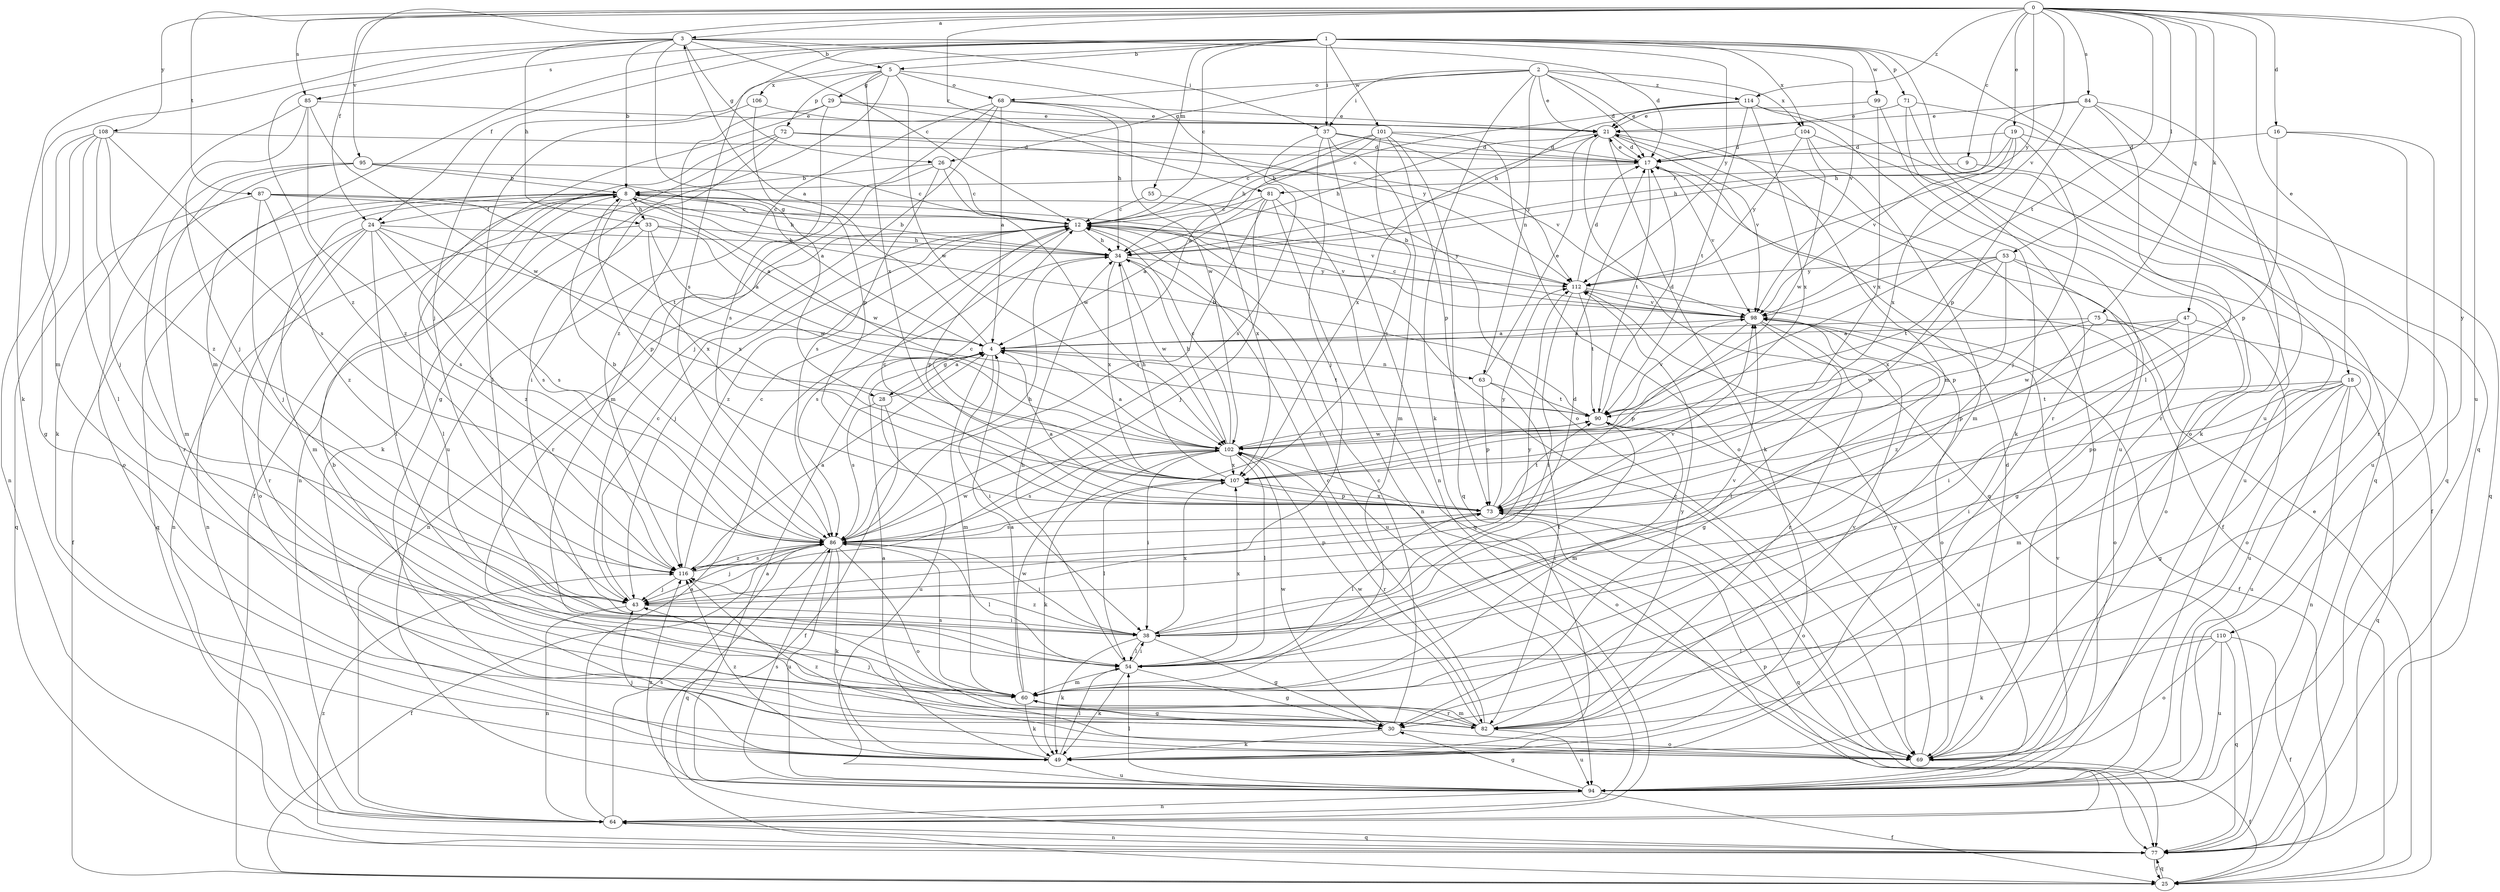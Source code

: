 strict digraph  {
0;
1;
2;
3;
4;
5;
8;
9;
12;
16;
17;
18;
19;
21;
24;
25;
26;
28;
29;
30;
33;
34;
37;
38;
43;
47;
49;
53;
54;
55;
60;
63;
64;
68;
69;
71;
72;
73;
75;
77;
81;
82;
84;
85;
86;
87;
90;
94;
95;
98;
99;
101;
102;
104;
106;
107;
108;
110;
112;
114;
116;
0 -> 3  [label=a];
0 -> 9  [label=c];
0 -> 16  [label=d];
0 -> 18  [label=e];
0 -> 19  [label=e];
0 -> 24  [label=f];
0 -> 47  [label=k];
0 -> 53  [label=l];
0 -> 75  [label=q];
0 -> 81  [label=r];
0 -> 84  [label=s];
0 -> 85  [label=s];
0 -> 87  [label=t];
0 -> 90  [label=t];
0 -> 94  [label=u];
0 -> 95  [label=v];
0 -> 98  [label=v];
0 -> 108  [label=y];
0 -> 110  [label=y];
0 -> 112  [label=y];
0 -> 114  [label=z];
1 -> 5  [label=b];
1 -> 12  [label=c];
1 -> 24  [label=f];
1 -> 37  [label=i];
1 -> 43  [label=j];
1 -> 55  [label=m];
1 -> 60  [label=m];
1 -> 71  [label=p];
1 -> 77  [label=q];
1 -> 85  [label=s];
1 -> 86  [label=s];
1 -> 94  [label=u];
1 -> 98  [label=v];
1 -> 99  [label=w];
1 -> 101  [label=w];
1 -> 104  [label=x];
1 -> 112  [label=y];
2 -> 17  [label=d];
2 -> 21  [label=e];
2 -> 26  [label=g];
2 -> 37  [label=i];
2 -> 49  [label=k];
2 -> 60  [label=m];
2 -> 63  [label=n];
2 -> 68  [label=o];
2 -> 104  [label=x];
2 -> 114  [label=z];
3 -> 5  [label=b];
3 -> 8  [label=b];
3 -> 12  [label=c];
3 -> 17  [label=d];
3 -> 26  [label=g];
3 -> 28  [label=g];
3 -> 33  [label=h];
3 -> 37  [label=i];
3 -> 49  [label=k];
3 -> 60  [label=m];
3 -> 116  [label=z];
4 -> 3  [label=a];
4 -> 28  [label=g];
4 -> 38  [label=i];
4 -> 60  [label=m];
4 -> 63  [label=n];
4 -> 90  [label=t];
5 -> 29  [label=g];
5 -> 30  [label=g];
5 -> 68  [label=o];
5 -> 69  [label=o];
5 -> 72  [label=p];
5 -> 102  [label=w];
5 -> 106  [label=x];
5 -> 107  [label=x];
8 -> 12  [label=c];
8 -> 24  [label=f];
8 -> 25  [label=f];
8 -> 33  [label=h];
8 -> 34  [label=h];
8 -> 54  [label=l];
8 -> 60  [label=m];
8 -> 73  [label=p];
8 -> 77  [label=q];
8 -> 86  [label=s];
8 -> 98  [label=v];
8 -> 102  [label=w];
9 -> 81  [label=r];
9 -> 94  [label=u];
12 -> 34  [label=h];
12 -> 43  [label=j];
12 -> 64  [label=n];
12 -> 73  [label=p];
12 -> 98  [label=v];
12 -> 112  [label=y];
12 -> 116  [label=z];
16 -> 17  [label=d];
16 -> 73  [label=p];
16 -> 82  [label=r];
16 -> 94  [label=u];
17 -> 8  [label=b];
17 -> 21  [label=e];
17 -> 25  [label=f];
17 -> 90  [label=t];
17 -> 98  [label=v];
18 -> 30  [label=g];
18 -> 38  [label=i];
18 -> 60  [label=m];
18 -> 64  [label=n];
18 -> 73  [label=p];
18 -> 77  [label=q];
18 -> 90  [label=t];
18 -> 94  [label=u];
19 -> 17  [label=d];
19 -> 34  [label=h];
19 -> 43  [label=j];
19 -> 77  [label=q];
19 -> 98  [label=v];
19 -> 107  [label=x];
21 -> 17  [label=d];
21 -> 34  [label=h];
21 -> 49  [label=k];
21 -> 69  [label=o];
21 -> 77  [label=q];
21 -> 98  [label=v];
21 -> 107  [label=x];
24 -> 34  [label=h];
24 -> 38  [label=i];
24 -> 64  [label=n];
24 -> 69  [label=o];
24 -> 82  [label=r];
24 -> 86  [label=s];
24 -> 107  [label=x];
24 -> 116  [label=z];
25 -> 21  [label=e];
25 -> 77  [label=q];
26 -> 8  [label=b];
26 -> 12  [label=c];
26 -> 82  [label=r];
26 -> 86  [label=s];
26 -> 102  [label=w];
28 -> 4  [label=a];
28 -> 25  [label=f];
28 -> 86  [label=s];
28 -> 94  [label=u];
29 -> 21  [label=e];
29 -> 25  [label=f];
29 -> 86  [label=s];
29 -> 112  [label=y];
29 -> 116  [label=z];
30 -> 12  [label=c];
30 -> 49  [label=k];
30 -> 69  [label=o];
30 -> 102  [label=w];
33 -> 4  [label=a];
33 -> 34  [label=h];
33 -> 64  [label=n];
33 -> 86  [label=s];
33 -> 102  [label=w];
33 -> 107  [label=x];
34 -> 8  [label=b];
34 -> 86  [label=s];
34 -> 94  [label=u];
34 -> 102  [label=w];
34 -> 107  [label=x];
34 -> 112  [label=y];
37 -> 17  [label=d];
37 -> 43  [label=j];
37 -> 60  [label=m];
37 -> 64  [label=n];
37 -> 86  [label=s];
37 -> 112  [label=y];
38 -> 17  [label=d];
38 -> 30  [label=g];
38 -> 49  [label=k];
38 -> 54  [label=l];
38 -> 90  [label=t];
38 -> 98  [label=v];
38 -> 107  [label=x];
38 -> 116  [label=z];
43 -> 12  [label=c];
43 -> 38  [label=i];
43 -> 64  [label=n];
43 -> 112  [label=y];
47 -> 4  [label=a];
47 -> 38  [label=i];
47 -> 69  [label=o];
47 -> 73  [label=p];
47 -> 102  [label=w];
49 -> 4  [label=a];
49 -> 43  [label=j];
49 -> 54  [label=l];
49 -> 94  [label=u];
49 -> 116  [label=z];
53 -> 30  [label=g];
53 -> 69  [label=o];
53 -> 73  [label=p];
53 -> 90  [label=t];
53 -> 98  [label=v];
53 -> 107  [label=x];
53 -> 112  [label=y];
54 -> 30  [label=g];
54 -> 34  [label=h];
54 -> 38  [label=i];
54 -> 49  [label=k];
54 -> 60  [label=m];
54 -> 107  [label=x];
55 -> 12  [label=c];
55 -> 107  [label=x];
60 -> 4  [label=a];
60 -> 30  [label=g];
60 -> 49  [label=k];
60 -> 82  [label=r];
60 -> 86  [label=s];
60 -> 102  [label=w];
63 -> 21  [label=e];
63 -> 73  [label=p];
63 -> 82  [label=r];
63 -> 90  [label=t];
64 -> 4  [label=a];
64 -> 73  [label=p];
64 -> 77  [label=q];
64 -> 86  [label=s];
68 -> 4  [label=a];
68 -> 21  [label=e];
68 -> 34  [label=h];
68 -> 43  [label=j];
68 -> 60  [label=m];
68 -> 94  [label=u];
68 -> 102  [label=w];
69 -> 12  [label=c];
69 -> 17  [label=d];
69 -> 25  [label=f];
69 -> 112  [label=y];
69 -> 116  [label=z];
71 -> 21  [label=e];
71 -> 69  [label=o];
71 -> 77  [label=q];
71 -> 82  [label=r];
72 -> 17  [label=d];
72 -> 38  [label=i];
72 -> 49  [label=k];
72 -> 64  [label=n];
72 -> 98  [label=v];
73 -> 4  [label=a];
73 -> 12  [label=c];
73 -> 54  [label=l];
73 -> 69  [label=o];
73 -> 77  [label=q];
73 -> 86  [label=s];
73 -> 90  [label=t];
73 -> 107  [label=x];
73 -> 112  [label=y];
75 -> 4  [label=a];
75 -> 69  [label=o];
75 -> 94  [label=u];
75 -> 102  [label=w];
75 -> 116  [label=z];
77 -> 25  [label=f];
77 -> 64  [label=n];
77 -> 116  [label=z];
81 -> 4  [label=a];
81 -> 12  [label=c];
81 -> 43  [label=j];
81 -> 64  [label=n];
81 -> 77  [label=q];
81 -> 86  [label=s];
82 -> 8  [label=b];
82 -> 12  [label=c];
82 -> 43  [label=j];
82 -> 60  [label=m];
82 -> 94  [label=u];
82 -> 98  [label=v];
82 -> 102  [label=w];
82 -> 112  [label=y];
84 -> 21  [label=e];
84 -> 34  [label=h];
84 -> 49  [label=k];
84 -> 54  [label=l];
84 -> 73  [label=p];
84 -> 82  [label=r];
85 -> 21  [label=e];
85 -> 43  [label=j];
85 -> 49  [label=k];
85 -> 102  [label=w];
85 -> 116  [label=z];
86 -> 8  [label=b];
86 -> 25  [label=f];
86 -> 34  [label=h];
86 -> 38  [label=i];
86 -> 43  [label=j];
86 -> 49  [label=k];
86 -> 54  [label=l];
86 -> 69  [label=o];
86 -> 77  [label=q];
86 -> 94  [label=u];
86 -> 98  [label=v];
86 -> 102  [label=w];
86 -> 116  [label=z];
87 -> 4  [label=a];
87 -> 12  [label=c];
87 -> 43  [label=j];
87 -> 77  [label=q];
87 -> 90  [label=t];
87 -> 116  [label=z];
90 -> 8  [label=b];
90 -> 17  [label=d];
90 -> 60  [label=m];
90 -> 94  [label=u];
90 -> 98  [label=v];
90 -> 102  [label=w];
94 -> 4  [label=a];
94 -> 25  [label=f];
94 -> 30  [label=g];
94 -> 54  [label=l];
94 -> 64  [label=n];
94 -> 86  [label=s];
94 -> 98  [label=v];
94 -> 116  [label=z];
95 -> 4  [label=a];
95 -> 8  [label=b];
95 -> 12  [label=c];
95 -> 60  [label=m];
95 -> 69  [label=o];
95 -> 82  [label=r];
98 -> 4  [label=a];
98 -> 12  [label=c];
98 -> 30  [label=g];
98 -> 54  [label=l];
98 -> 69  [label=o];
98 -> 73  [label=p];
98 -> 82  [label=r];
99 -> 21  [label=e];
99 -> 94  [label=u];
99 -> 107  [label=x];
101 -> 4  [label=a];
101 -> 12  [label=c];
101 -> 17  [label=d];
101 -> 34  [label=h];
101 -> 69  [label=o];
101 -> 73  [label=p];
101 -> 77  [label=q];
101 -> 86  [label=s];
102 -> 4  [label=a];
102 -> 12  [label=c];
102 -> 34  [label=h];
102 -> 38  [label=i];
102 -> 49  [label=k];
102 -> 54  [label=l];
102 -> 69  [label=o];
102 -> 82  [label=r];
102 -> 86  [label=s];
102 -> 90  [label=t];
102 -> 107  [label=x];
104 -> 17  [label=d];
104 -> 25  [label=f];
104 -> 60  [label=m];
104 -> 102  [label=w];
104 -> 112  [label=y];
106 -> 21  [label=e];
106 -> 54  [label=l];
106 -> 73  [label=p];
107 -> 12  [label=c];
107 -> 34  [label=h];
107 -> 54  [label=l];
107 -> 73  [label=p];
108 -> 17  [label=d];
108 -> 30  [label=g];
108 -> 43  [label=j];
108 -> 54  [label=l];
108 -> 64  [label=n];
108 -> 86  [label=s];
108 -> 116  [label=z];
110 -> 25  [label=f];
110 -> 49  [label=k];
110 -> 54  [label=l];
110 -> 69  [label=o];
110 -> 77  [label=q];
110 -> 94  [label=u];
112 -> 8  [label=b];
112 -> 17  [label=d];
112 -> 25  [label=f];
112 -> 38  [label=i];
112 -> 90  [label=t];
112 -> 98  [label=v];
114 -> 12  [label=c];
114 -> 21  [label=e];
114 -> 34  [label=h];
114 -> 49  [label=k];
114 -> 77  [label=q];
114 -> 90  [label=t];
114 -> 107  [label=x];
116 -> 4  [label=a];
116 -> 12  [label=c];
116 -> 43  [label=j];
116 -> 73  [label=p];
116 -> 86  [label=s];
}
